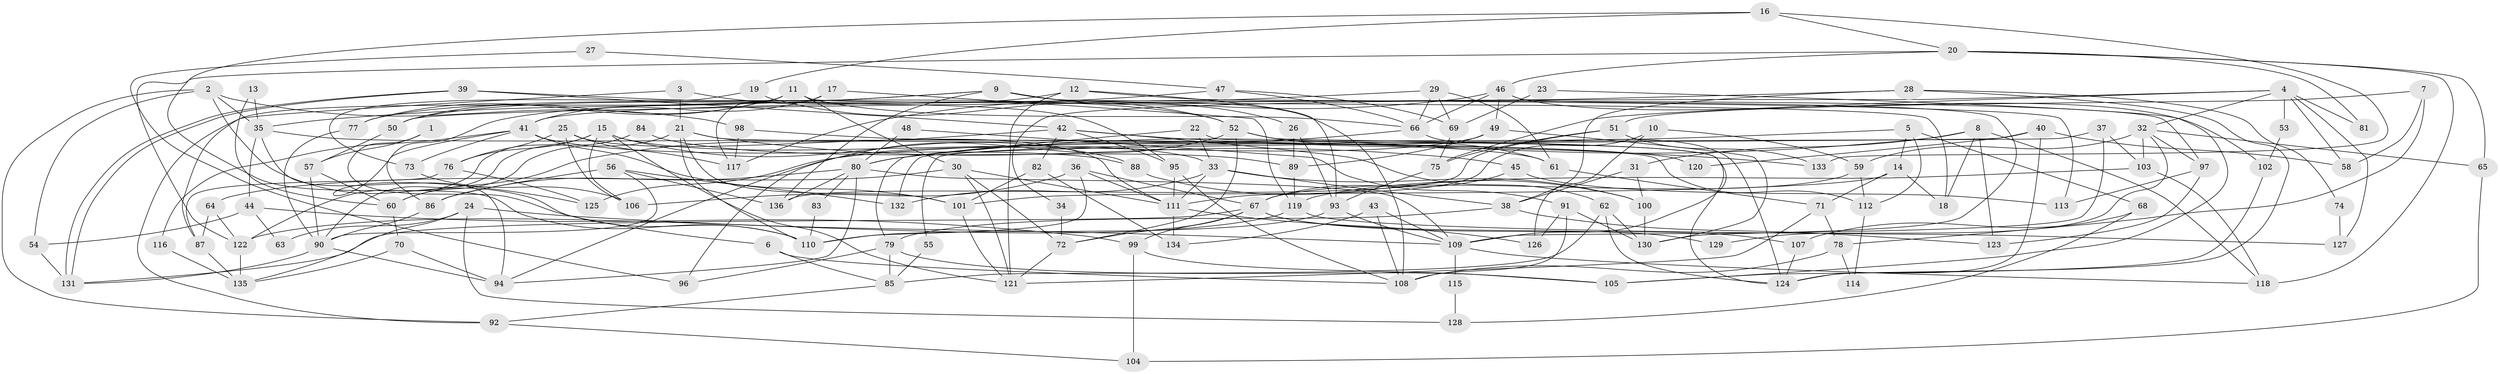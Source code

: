 // Generated by graph-tools (version 1.1) at 2025/50/03/09/25 03:50:12]
// undirected, 136 vertices, 272 edges
graph export_dot {
graph [start="1"]
  node [color=gray90,style=filled];
  1;
  2;
  3;
  4;
  5;
  6;
  7;
  8;
  9;
  10;
  11;
  12;
  13;
  14;
  15;
  16;
  17;
  18;
  19;
  20;
  21;
  22;
  23;
  24;
  25;
  26;
  27;
  28;
  29;
  30;
  31;
  32;
  33;
  34;
  35;
  36;
  37;
  38;
  39;
  40;
  41;
  42;
  43;
  44;
  45;
  46;
  47;
  48;
  49;
  50;
  51;
  52;
  53;
  54;
  55;
  56;
  57;
  58;
  59;
  60;
  61;
  62;
  63;
  64;
  65;
  66;
  67;
  68;
  69;
  70;
  71;
  72;
  73;
  74;
  75;
  76;
  77;
  78;
  79;
  80;
  81;
  82;
  83;
  84;
  85;
  86;
  87;
  88;
  89;
  90;
  91;
  92;
  93;
  94;
  95;
  96;
  97;
  98;
  99;
  100;
  101;
  102;
  103;
  104;
  105;
  106;
  107;
  108;
  109;
  110;
  111;
  112;
  113;
  114;
  115;
  116;
  117;
  118;
  119;
  120;
  121;
  122;
  123;
  124;
  125;
  126;
  127;
  128;
  129;
  130;
  131;
  132;
  133;
  134;
  135;
  136;
  1 -- 57;
  1 -- 6;
  2 -- 110;
  2 -- 35;
  2 -- 54;
  2 -- 92;
  2 -- 98;
  3 -- 95;
  3 -- 21;
  3 -- 87;
  4 -- 32;
  4 -- 75;
  4 -- 34;
  4 -- 53;
  4 -- 58;
  4 -- 81;
  4 -- 127;
  5 -- 112;
  5 -- 14;
  5 -- 68;
  5 -- 125;
  6 -- 108;
  6 -- 85;
  7 -- 78;
  7 -- 58;
  7 -- 51;
  8 -- 80;
  8 -- 123;
  8 -- 18;
  8 -- 31;
  8 -- 118;
  9 -- 136;
  9 -- 26;
  9 -- 35;
  9 -- 77;
  9 -- 97;
  9 -- 108;
  10 -- 111;
  10 -- 126;
  10 -- 59;
  11 -- 30;
  11 -- 18;
  11 -- 50;
  11 -- 66;
  11 -- 77;
  11 -- 92;
  12 -- 93;
  12 -- 50;
  12 -- 113;
  12 -- 121;
  13 -- 35;
  13 -- 60;
  14 -- 101;
  14 -- 71;
  14 -- 18;
  15 -- 88;
  15 -- 121;
  15 -- 33;
  15 -- 76;
  15 -- 106;
  15 -- 122;
  16 -- 110;
  16 -- 133;
  16 -- 19;
  16 -- 20;
  17 -- 41;
  17 -- 117;
  17 -- 119;
  19 -- 73;
  19 -- 52;
  20 -- 118;
  20 -- 46;
  20 -- 65;
  20 -- 81;
  20 -- 122;
  21 -- 60;
  21 -- 45;
  21 -- 101;
  21 -- 110;
  21 -- 112;
  22 -- 33;
  22 -- 124;
  22 -- 79;
  23 -- 105;
  23 -- 69;
  24 -- 135;
  24 -- 109;
  24 -- 63;
  24 -- 128;
  25 -- 106;
  25 -- 111;
  25 -- 76;
  25 -- 117;
  26 -- 93;
  26 -- 89;
  27 -- 47;
  27 -- 96;
  28 -- 124;
  28 -- 50;
  28 -- 38;
  28 -- 74;
  29 -- 61;
  29 -- 41;
  29 -- 66;
  29 -- 69;
  30 -- 121;
  30 -- 64;
  30 -- 72;
  30 -- 111;
  31 -- 100;
  31 -- 38;
  32 -- 103;
  32 -- 59;
  32 -- 65;
  32 -- 97;
  32 -- 129;
  33 -- 38;
  33 -- 100;
  33 -- 111;
  33 -- 132;
  34 -- 72;
  35 -- 44;
  35 -- 61;
  35 -- 94;
  36 -- 67;
  36 -- 111;
  36 -- 106;
  36 -- 110;
  37 -- 109;
  37 -- 103;
  37 -- 55;
  38 -- 79;
  38 -- 123;
  39 -- 52;
  39 -- 131;
  39 -- 131;
  39 -- 42;
  40 -- 124;
  40 -- 132;
  40 -- 58;
  40 -- 120;
  41 -- 86;
  41 -- 101;
  41 -- 73;
  41 -- 88;
  41 -- 116;
  42 -- 62;
  42 -- 60;
  42 -- 82;
  42 -- 95;
  42 -- 133;
  43 -- 108;
  43 -- 134;
  43 -- 109;
  44 -- 54;
  44 -- 99;
  44 -- 63;
  45 -- 67;
  45 -- 113;
  46 -- 66;
  46 -- 49;
  46 -- 102;
  46 -- 117;
  46 -- 130;
  47 -- 125;
  47 -- 66;
  47 -- 69;
  48 -- 80;
  48 -- 91;
  49 -- 94;
  49 -- 89;
  49 -- 130;
  50 -- 57;
  51 -- 75;
  51 -- 133;
  51 -- 136;
  52 -- 109;
  52 -- 61;
  52 -- 72;
  52 -- 96;
  53 -- 102;
  54 -- 131;
  55 -- 85;
  56 -- 90;
  56 -- 136;
  56 -- 86;
  56 -- 132;
  57 -- 60;
  57 -- 90;
  59 -- 67;
  59 -- 112;
  60 -- 70;
  61 -- 71;
  62 -- 85;
  62 -- 130;
  62 -- 124;
  64 -- 87;
  64 -- 122;
  65 -- 104;
  66 -- 80;
  66 -- 124;
  67 -- 72;
  67 -- 131;
  67 -- 99;
  67 -- 107;
  67 -- 129;
  68 -- 107;
  68 -- 128;
  69 -- 75;
  70 -- 94;
  70 -- 135;
  71 -- 121;
  71 -- 78;
  72 -- 121;
  73 -- 106;
  74 -- 127;
  75 -- 93;
  76 -- 87;
  76 -- 125;
  77 -- 90;
  78 -- 108;
  78 -- 114;
  79 -- 85;
  79 -- 96;
  79 -- 105;
  80 -- 86;
  80 -- 83;
  80 -- 94;
  80 -- 109;
  80 -- 136;
  82 -- 101;
  82 -- 134;
  83 -- 110;
  84 -- 90;
  84 -- 89;
  85 -- 92;
  86 -- 90;
  87 -- 135;
  88 -- 100;
  89 -- 119;
  90 -- 94;
  90 -- 131;
  91 -- 108;
  91 -- 130;
  91 -- 126;
  92 -- 104;
  93 -- 110;
  93 -- 109;
  95 -- 111;
  95 -- 108;
  97 -- 113;
  97 -- 123;
  98 -- 117;
  98 -- 120;
  99 -- 104;
  99 -- 105;
  100 -- 130;
  101 -- 121;
  102 -- 105;
  103 -- 118;
  103 -- 119;
  107 -- 124;
  109 -- 115;
  109 -- 118;
  111 -- 126;
  111 -- 134;
  112 -- 114;
  115 -- 128;
  116 -- 135;
  119 -- 122;
  119 -- 127;
  122 -- 135;
}
